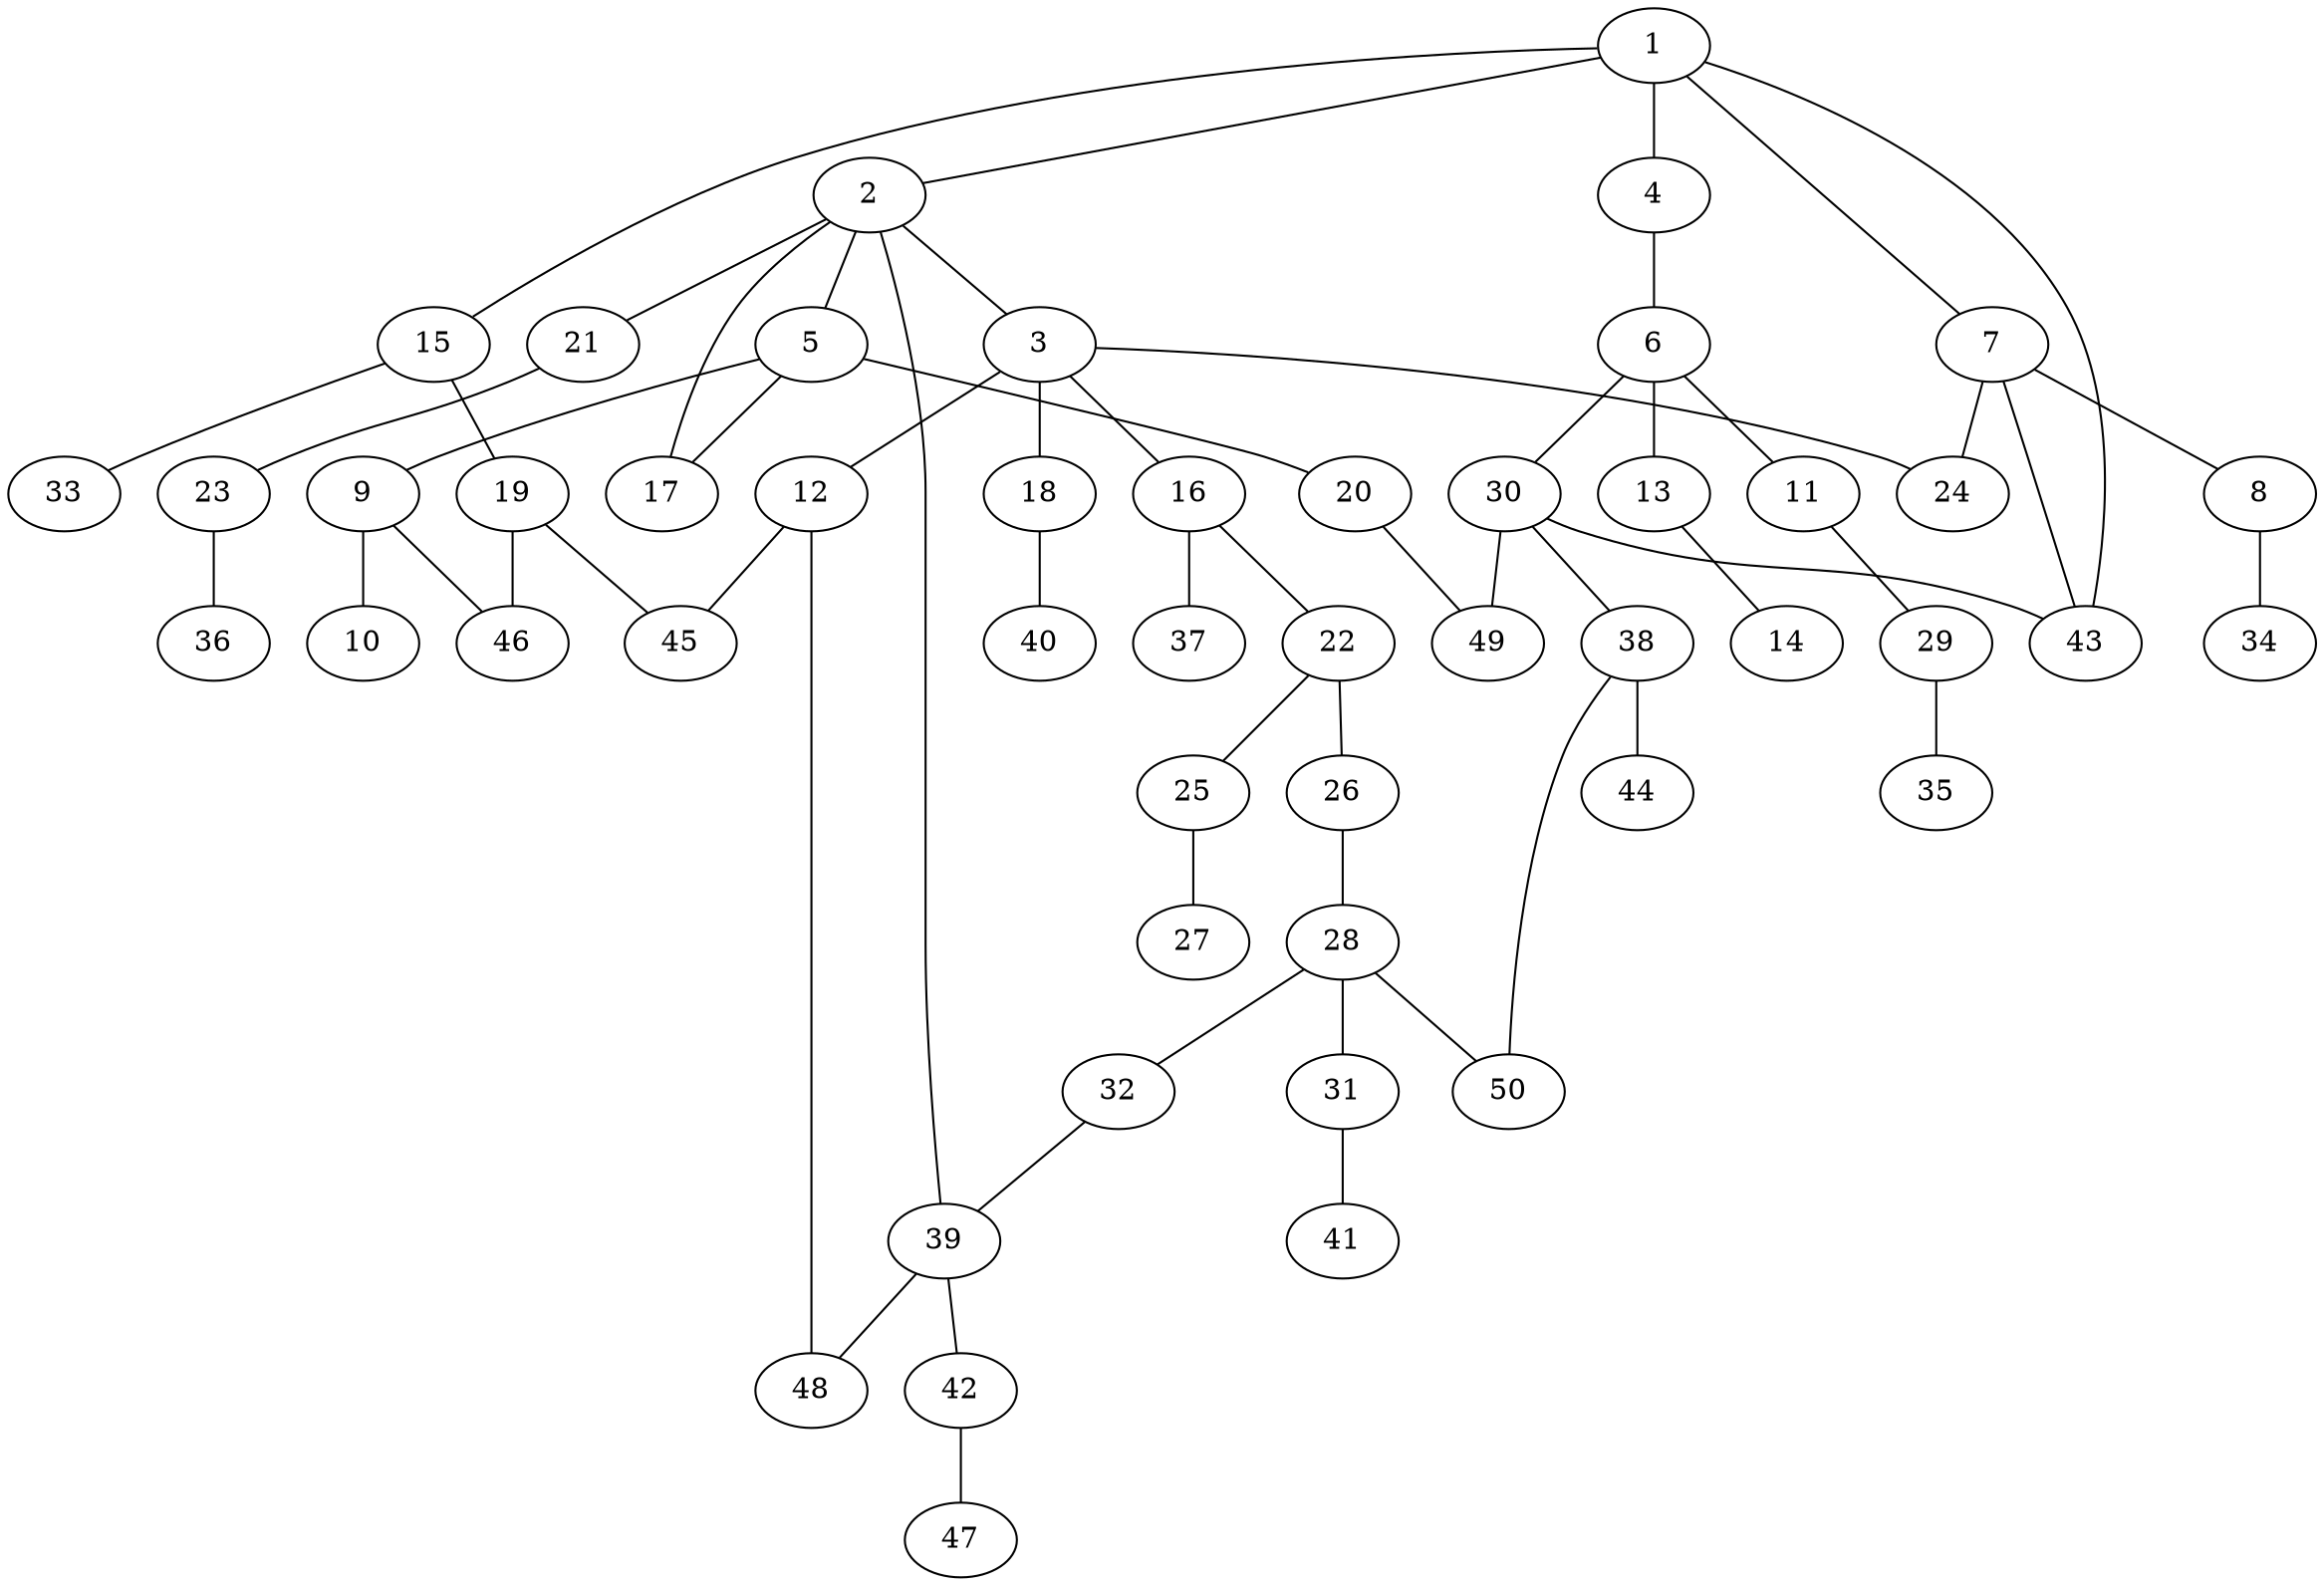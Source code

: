 graph graphname {1--2
1--4
1--7
1--15
1--43
2--3
2--5
2--17
2--21
2--39
3--12
3--16
3--18
3--24
4--6
5--9
5--17
5--20
6--11
6--13
6--30
7--8
7--24
7--43
8--34
9--10
9--46
11--29
12--45
12--48
13--14
15--19
15--33
16--22
16--37
18--40
19--45
19--46
20--49
21--23
22--25
22--26
23--36
25--27
26--28
28--31
28--32
28--50
29--35
30--38
30--43
30--49
31--41
32--39
38--44
38--50
39--42
39--48
42--47
}